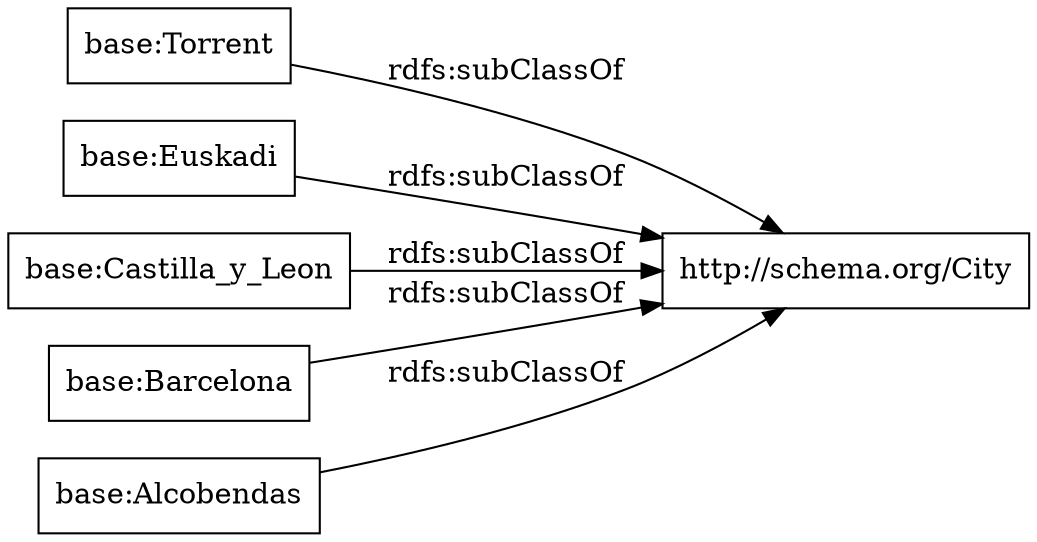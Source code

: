 digraph ar2dtool_diagram { 
rankdir=LR;
size="1000"
node [shape = rectangle, color="black"]; "base:Torrent" "base:Euskadi" "base:Castilla_y_Leon" "base:Barcelona" "base:Alcobendas" "http://schema.org/City" ; /*classes style*/
	"base:Torrent" -> "http://schema.org/City" [ label = "rdfs:subClassOf" ];
	"base:Barcelona" -> "http://schema.org/City" [ label = "rdfs:subClassOf" ];
	"base:Euskadi" -> "http://schema.org/City" [ label = "rdfs:subClassOf" ];
	"base:Castilla_y_Leon" -> "http://schema.org/City" [ label = "rdfs:subClassOf" ];
	"base:Alcobendas" -> "http://schema.org/City" [ label = "rdfs:subClassOf" ];

}
